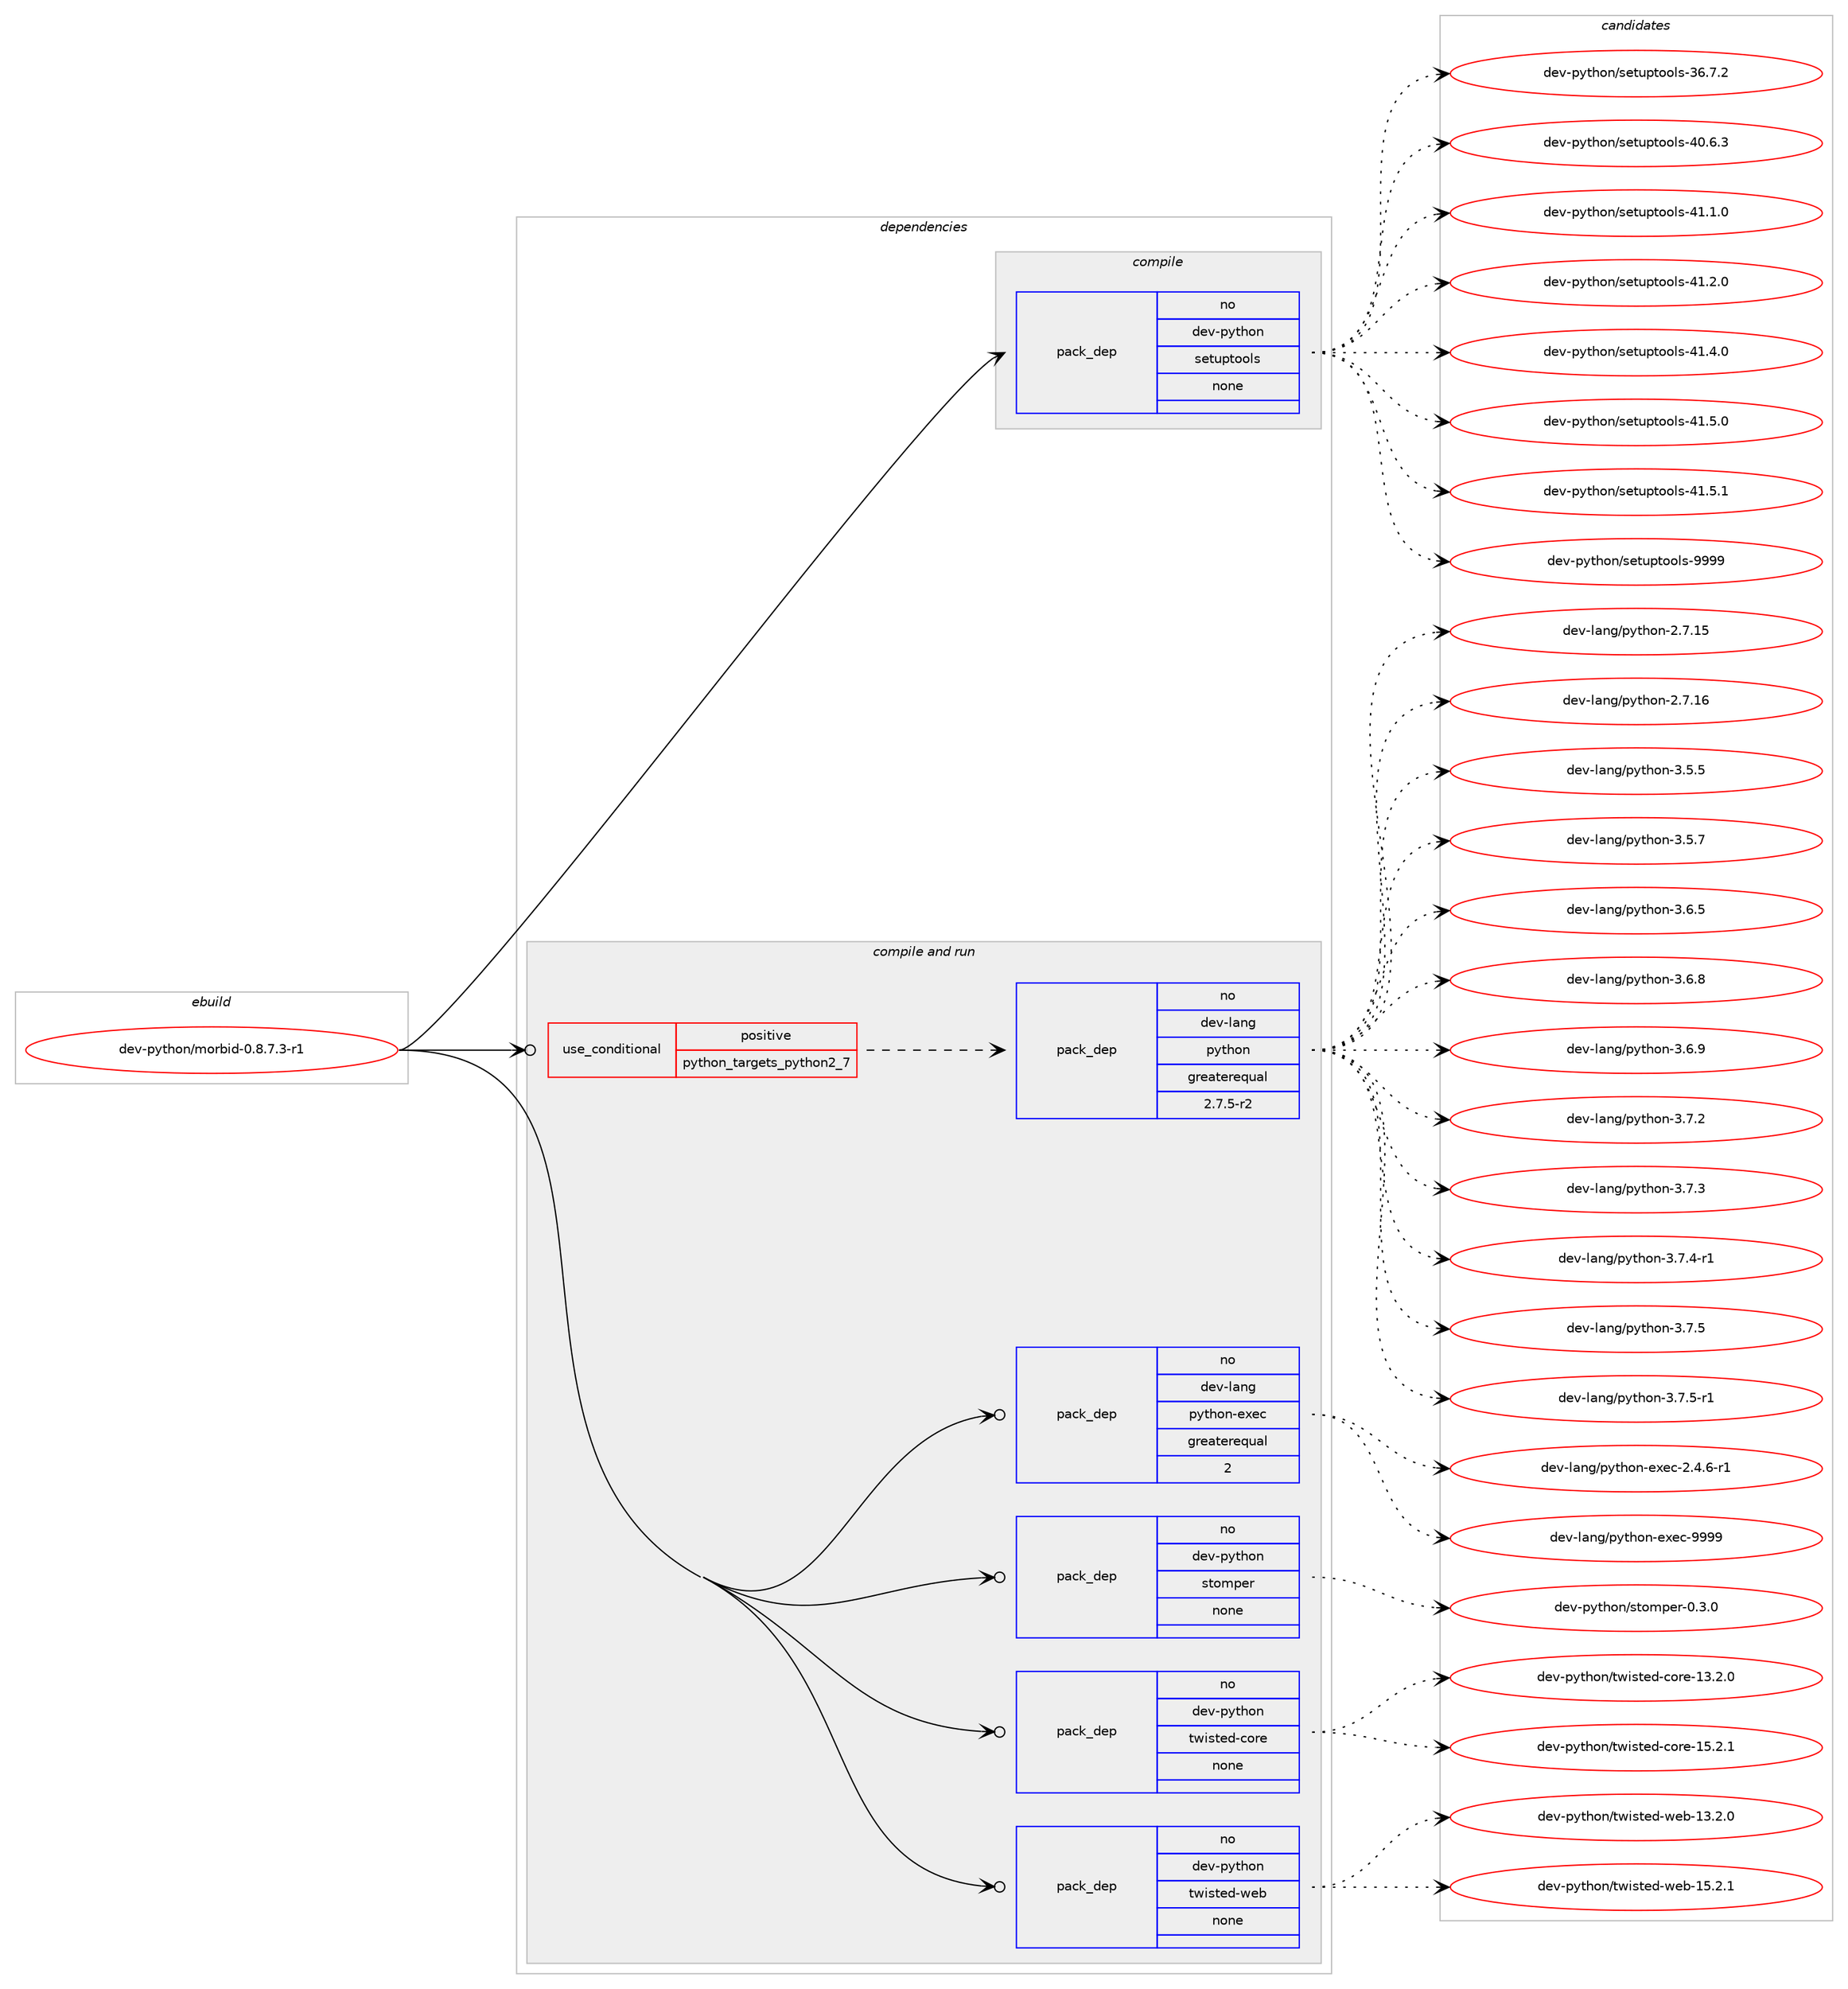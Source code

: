 digraph prolog {

# *************
# Graph options
# *************

newrank=true;
concentrate=true;
compound=true;
graph [rankdir=LR,fontname=Helvetica,fontsize=10,ranksep=1.5];#, ranksep=2.5, nodesep=0.2];
edge  [arrowhead=vee];
node  [fontname=Helvetica,fontsize=10];

# **********
# The ebuild
# **********

subgraph cluster_leftcol {
color=gray;
rank=same;
label=<<i>ebuild</i>>;
id [label="dev-python/morbid-0.8.7.3-r1", color=red, width=4, href="../dev-python/morbid-0.8.7.3-r1.svg"];
}

# ****************
# The dependencies
# ****************

subgraph cluster_midcol {
color=gray;
label=<<i>dependencies</i>>;
subgraph cluster_compile {
fillcolor="#eeeeee";
style=filled;
label=<<i>compile</i>>;
subgraph pack460495 {
dependency614934 [label=<<TABLE BORDER="0" CELLBORDER="1" CELLSPACING="0" CELLPADDING="4" WIDTH="220"><TR><TD ROWSPAN="6" CELLPADDING="30">pack_dep</TD></TR><TR><TD WIDTH="110">no</TD></TR><TR><TD>dev-python</TD></TR><TR><TD>setuptools</TD></TR><TR><TD>none</TD></TR><TR><TD></TD></TR></TABLE>>, shape=none, color=blue];
}
id:e -> dependency614934:w [weight=20,style="solid",arrowhead="vee"];
}
subgraph cluster_compileandrun {
fillcolor="#eeeeee";
style=filled;
label=<<i>compile and run</i>>;
subgraph cond142634 {
dependency614935 [label=<<TABLE BORDER="0" CELLBORDER="1" CELLSPACING="0" CELLPADDING="4"><TR><TD ROWSPAN="3" CELLPADDING="10">use_conditional</TD></TR><TR><TD>positive</TD></TR><TR><TD>python_targets_python2_7</TD></TR></TABLE>>, shape=none, color=red];
subgraph pack460496 {
dependency614936 [label=<<TABLE BORDER="0" CELLBORDER="1" CELLSPACING="0" CELLPADDING="4" WIDTH="220"><TR><TD ROWSPAN="6" CELLPADDING="30">pack_dep</TD></TR><TR><TD WIDTH="110">no</TD></TR><TR><TD>dev-lang</TD></TR><TR><TD>python</TD></TR><TR><TD>greaterequal</TD></TR><TR><TD>2.7.5-r2</TD></TR></TABLE>>, shape=none, color=blue];
}
dependency614935:e -> dependency614936:w [weight=20,style="dashed",arrowhead="vee"];
}
id:e -> dependency614935:w [weight=20,style="solid",arrowhead="odotvee"];
subgraph pack460497 {
dependency614937 [label=<<TABLE BORDER="0" CELLBORDER="1" CELLSPACING="0" CELLPADDING="4" WIDTH="220"><TR><TD ROWSPAN="6" CELLPADDING="30">pack_dep</TD></TR><TR><TD WIDTH="110">no</TD></TR><TR><TD>dev-lang</TD></TR><TR><TD>python-exec</TD></TR><TR><TD>greaterequal</TD></TR><TR><TD>2</TD></TR></TABLE>>, shape=none, color=blue];
}
id:e -> dependency614937:w [weight=20,style="solid",arrowhead="odotvee"];
subgraph pack460498 {
dependency614938 [label=<<TABLE BORDER="0" CELLBORDER="1" CELLSPACING="0" CELLPADDING="4" WIDTH="220"><TR><TD ROWSPAN="6" CELLPADDING="30">pack_dep</TD></TR><TR><TD WIDTH="110">no</TD></TR><TR><TD>dev-python</TD></TR><TR><TD>stomper</TD></TR><TR><TD>none</TD></TR><TR><TD></TD></TR></TABLE>>, shape=none, color=blue];
}
id:e -> dependency614938:w [weight=20,style="solid",arrowhead="odotvee"];
subgraph pack460499 {
dependency614939 [label=<<TABLE BORDER="0" CELLBORDER="1" CELLSPACING="0" CELLPADDING="4" WIDTH="220"><TR><TD ROWSPAN="6" CELLPADDING="30">pack_dep</TD></TR><TR><TD WIDTH="110">no</TD></TR><TR><TD>dev-python</TD></TR><TR><TD>twisted-core</TD></TR><TR><TD>none</TD></TR><TR><TD></TD></TR></TABLE>>, shape=none, color=blue];
}
id:e -> dependency614939:w [weight=20,style="solid",arrowhead="odotvee"];
subgraph pack460500 {
dependency614940 [label=<<TABLE BORDER="0" CELLBORDER="1" CELLSPACING="0" CELLPADDING="4" WIDTH="220"><TR><TD ROWSPAN="6" CELLPADDING="30">pack_dep</TD></TR><TR><TD WIDTH="110">no</TD></TR><TR><TD>dev-python</TD></TR><TR><TD>twisted-web</TD></TR><TR><TD>none</TD></TR><TR><TD></TD></TR></TABLE>>, shape=none, color=blue];
}
id:e -> dependency614940:w [weight=20,style="solid",arrowhead="odotvee"];
}
subgraph cluster_run {
fillcolor="#eeeeee";
style=filled;
label=<<i>run</i>>;
}
}

# **************
# The candidates
# **************

subgraph cluster_choices {
rank=same;
color=gray;
label=<<i>candidates</i>>;

subgraph choice460495 {
color=black;
nodesep=1;
choice100101118451121211161041111104711510111611711211611111110811545515446554650 [label="dev-python/setuptools-36.7.2", color=red, width=4,href="../dev-python/setuptools-36.7.2.svg"];
choice100101118451121211161041111104711510111611711211611111110811545524846544651 [label="dev-python/setuptools-40.6.3", color=red, width=4,href="../dev-python/setuptools-40.6.3.svg"];
choice100101118451121211161041111104711510111611711211611111110811545524946494648 [label="dev-python/setuptools-41.1.0", color=red, width=4,href="../dev-python/setuptools-41.1.0.svg"];
choice100101118451121211161041111104711510111611711211611111110811545524946504648 [label="dev-python/setuptools-41.2.0", color=red, width=4,href="../dev-python/setuptools-41.2.0.svg"];
choice100101118451121211161041111104711510111611711211611111110811545524946524648 [label="dev-python/setuptools-41.4.0", color=red, width=4,href="../dev-python/setuptools-41.4.0.svg"];
choice100101118451121211161041111104711510111611711211611111110811545524946534648 [label="dev-python/setuptools-41.5.0", color=red, width=4,href="../dev-python/setuptools-41.5.0.svg"];
choice100101118451121211161041111104711510111611711211611111110811545524946534649 [label="dev-python/setuptools-41.5.1", color=red, width=4,href="../dev-python/setuptools-41.5.1.svg"];
choice10010111845112121116104111110471151011161171121161111111081154557575757 [label="dev-python/setuptools-9999", color=red, width=4,href="../dev-python/setuptools-9999.svg"];
dependency614934:e -> choice100101118451121211161041111104711510111611711211611111110811545515446554650:w [style=dotted,weight="100"];
dependency614934:e -> choice100101118451121211161041111104711510111611711211611111110811545524846544651:w [style=dotted,weight="100"];
dependency614934:e -> choice100101118451121211161041111104711510111611711211611111110811545524946494648:w [style=dotted,weight="100"];
dependency614934:e -> choice100101118451121211161041111104711510111611711211611111110811545524946504648:w [style=dotted,weight="100"];
dependency614934:e -> choice100101118451121211161041111104711510111611711211611111110811545524946524648:w [style=dotted,weight="100"];
dependency614934:e -> choice100101118451121211161041111104711510111611711211611111110811545524946534648:w [style=dotted,weight="100"];
dependency614934:e -> choice100101118451121211161041111104711510111611711211611111110811545524946534649:w [style=dotted,weight="100"];
dependency614934:e -> choice10010111845112121116104111110471151011161171121161111111081154557575757:w [style=dotted,weight="100"];
}
subgraph choice460496 {
color=black;
nodesep=1;
choice10010111845108971101034711212111610411111045504655464953 [label="dev-lang/python-2.7.15", color=red, width=4,href="../dev-lang/python-2.7.15.svg"];
choice10010111845108971101034711212111610411111045504655464954 [label="dev-lang/python-2.7.16", color=red, width=4,href="../dev-lang/python-2.7.16.svg"];
choice100101118451089711010347112121116104111110455146534653 [label="dev-lang/python-3.5.5", color=red, width=4,href="../dev-lang/python-3.5.5.svg"];
choice100101118451089711010347112121116104111110455146534655 [label="dev-lang/python-3.5.7", color=red, width=4,href="../dev-lang/python-3.5.7.svg"];
choice100101118451089711010347112121116104111110455146544653 [label="dev-lang/python-3.6.5", color=red, width=4,href="../dev-lang/python-3.6.5.svg"];
choice100101118451089711010347112121116104111110455146544656 [label="dev-lang/python-3.6.8", color=red, width=4,href="../dev-lang/python-3.6.8.svg"];
choice100101118451089711010347112121116104111110455146544657 [label="dev-lang/python-3.6.9", color=red, width=4,href="../dev-lang/python-3.6.9.svg"];
choice100101118451089711010347112121116104111110455146554650 [label="dev-lang/python-3.7.2", color=red, width=4,href="../dev-lang/python-3.7.2.svg"];
choice100101118451089711010347112121116104111110455146554651 [label="dev-lang/python-3.7.3", color=red, width=4,href="../dev-lang/python-3.7.3.svg"];
choice1001011184510897110103471121211161041111104551465546524511449 [label="dev-lang/python-3.7.4-r1", color=red, width=4,href="../dev-lang/python-3.7.4-r1.svg"];
choice100101118451089711010347112121116104111110455146554653 [label="dev-lang/python-3.7.5", color=red, width=4,href="../dev-lang/python-3.7.5.svg"];
choice1001011184510897110103471121211161041111104551465546534511449 [label="dev-lang/python-3.7.5-r1", color=red, width=4,href="../dev-lang/python-3.7.5-r1.svg"];
dependency614936:e -> choice10010111845108971101034711212111610411111045504655464953:w [style=dotted,weight="100"];
dependency614936:e -> choice10010111845108971101034711212111610411111045504655464954:w [style=dotted,weight="100"];
dependency614936:e -> choice100101118451089711010347112121116104111110455146534653:w [style=dotted,weight="100"];
dependency614936:e -> choice100101118451089711010347112121116104111110455146534655:w [style=dotted,weight="100"];
dependency614936:e -> choice100101118451089711010347112121116104111110455146544653:w [style=dotted,weight="100"];
dependency614936:e -> choice100101118451089711010347112121116104111110455146544656:w [style=dotted,weight="100"];
dependency614936:e -> choice100101118451089711010347112121116104111110455146544657:w [style=dotted,weight="100"];
dependency614936:e -> choice100101118451089711010347112121116104111110455146554650:w [style=dotted,weight="100"];
dependency614936:e -> choice100101118451089711010347112121116104111110455146554651:w [style=dotted,weight="100"];
dependency614936:e -> choice1001011184510897110103471121211161041111104551465546524511449:w [style=dotted,weight="100"];
dependency614936:e -> choice100101118451089711010347112121116104111110455146554653:w [style=dotted,weight="100"];
dependency614936:e -> choice1001011184510897110103471121211161041111104551465546534511449:w [style=dotted,weight="100"];
}
subgraph choice460497 {
color=black;
nodesep=1;
choice10010111845108971101034711212111610411111045101120101994550465246544511449 [label="dev-lang/python-exec-2.4.6-r1", color=red, width=4,href="../dev-lang/python-exec-2.4.6-r1.svg"];
choice10010111845108971101034711212111610411111045101120101994557575757 [label="dev-lang/python-exec-9999", color=red, width=4,href="../dev-lang/python-exec-9999.svg"];
dependency614937:e -> choice10010111845108971101034711212111610411111045101120101994550465246544511449:w [style=dotted,weight="100"];
dependency614937:e -> choice10010111845108971101034711212111610411111045101120101994557575757:w [style=dotted,weight="100"];
}
subgraph choice460498 {
color=black;
nodesep=1;
choice1001011184511212111610411111047115116111109112101114454846514648 [label="dev-python/stomper-0.3.0", color=red, width=4,href="../dev-python/stomper-0.3.0.svg"];
dependency614938:e -> choice1001011184511212111610411111047115116111109112101114454846514648:w [style=dotted,weight="100"];
}
subgraph choice460499 {
color=black;
nodesep=1;
choice1001011184511212111610411111047116119105115116101100459911111410145495146504648 [label="dev-python/twisted-core-13.2.0", color=red, width=4,href="../dev-python/twisted-core-13.2.0.svg"];
choice1001011184511212111610411111047116119105115116101100459911111410145495346504649 [label="dev-python/twisted-core-15.2.1", color=red, width=4,href="../dev-python/twisted-core-15.2.1.svg"];
dependency614939:e -> choice1001011184511212111610411111047116119105115116101100459911111410145495146504648:w [style=dotted,weight="100"];
dependency614939:e -> choice1001011184511212111610411111047116119105115116101100459911111410145495346504649:w [style=dotted,weight="100"];
}
subgraph choice460500 {
color=black;
nodesep=1;
choice1001011184511212111610411111047116119105115116101100451191019845495146504648 [label="dev-python/twisted-web-13.2.0", color=red, width=4,href="../dev-python/twisted-web-13.2.0.svg"];
choice1001011184511212111610411111047116119105115116101100451191019845495346504649 [label="dev-python/twisted-web-15.2.1", color=red, width=4,href="../dev-python/twisted-web-15.2.1.svg"];
dependency614940:e -> choice1001011184511212111610411111047116119105115116101100451191019845495146504648:w [style=dotted,weight="100"];
dependency614940:e -> choice1001011184511212111610411111047116119105115116101100451191019845495346504649:w [style=dotted,weight="100"];
}
}

}
